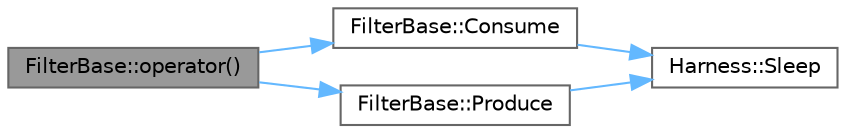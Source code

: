 digraph "FilterBase::operator()"
{
 // LATEX_PDF_SIZE
  bgcolor="transparent";
  edge [fontname=Helvetica,fontsize=10,labelfontname=Helvetica,labelfontsize=10];
  node [fontname=Helvetica,fontsize=10,shape=box,height=0.2,width=0.4];
  rankdir="LR";
  Node1 [id="Node000001",label="FilterBase::operator()",height=0.2,width=0.4,color="gray40", fillcolor="grey60", style="filled", fontcolor="black",tooltip=" "];
  Node1 -> Node2 [id="edge1_Node000001_Node000002",color="steelblue1",style="solid",tooltip=" "];
  Node2 [id="Node000002",label="FilterBase::Consume",height=0.2,width=0.4,color="grey40", fillcolor="white", style="filled",URL="$class_filter_base.html#a0b42d4ec6c612bb4956585132216f571",tooltip=" "];
  Node2 -> Node3 [id="edge2_Node000002_Node000003",color="steelblue1",style="solid",tooltip=" "];
  Node3 [id="Node000003",label="Harness::Sleep",height=0.2,width=0.4,color="grey40", fillcolor="white", style="filled",URL="$namespace_harness.html#a6109bacdcb4cd184d842b933d7fb18a4",tooltip=" "];
  Node1 -> Node4 [id="edge3_Node000001_Node000004",color="steelblue1",style="solid",tooltip=" "];
  Node4 [id="Node000004",label="FilterBase::Produce",height=0.2,width=0.4,color="grey40", fillcolor="white", style="filled",URL="$class_filter_base.html#a6c3cb7dffcd4d85c632329c7be88a696",tooltip=" "];
  Node4 -> Node3 [id="edge4_Node000004_Node000003",color="steelblue1",style="solid",tooltip=" "];
}
